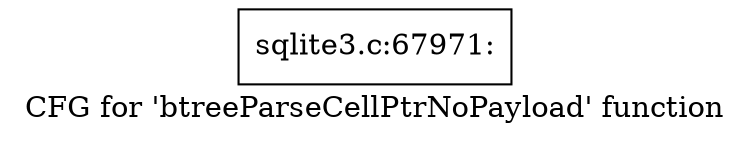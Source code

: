 digraph "CFG for 'btreeParseCellPtrNoPayload' function" {
	label="CFG for 'btreeParseCellPtrNoPayload' function";

	Node0x55c0f761bcf0 [shape=record,label="{sqlite3.c:67971:}"];
}
